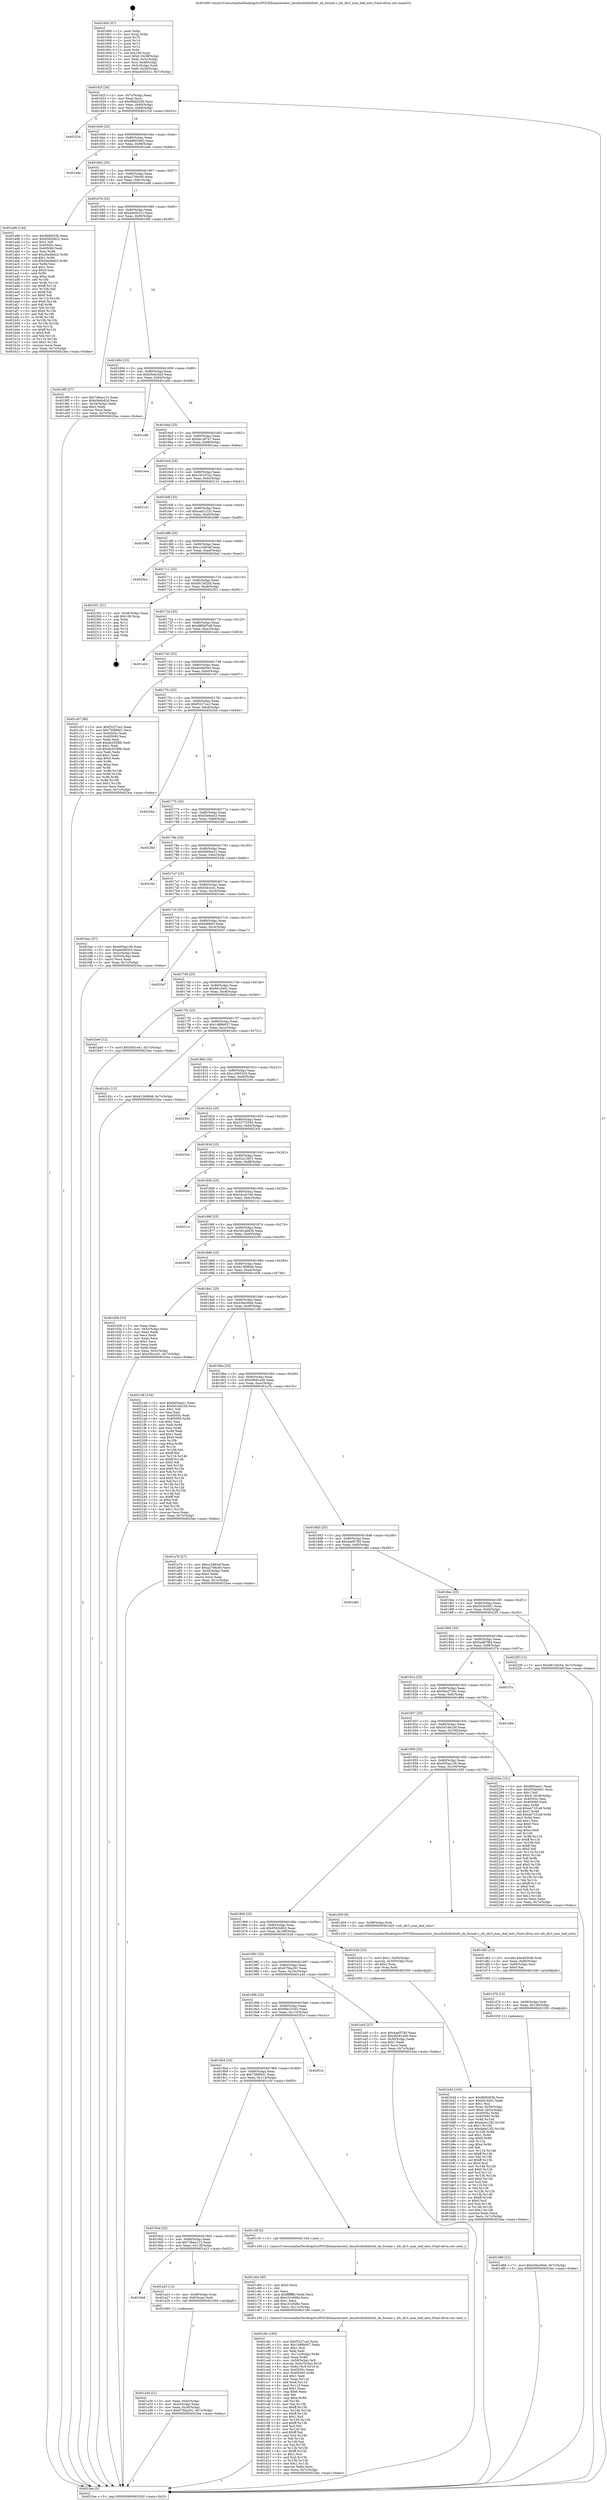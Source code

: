 digraph "0x401600" {
  label = "0x401600 (/mnt/c/Users/mathe/Desktop/tcc/POCII/binaries/extr_linuxfsxfslibxfsxfs_da_format.c_xfs_dir3_max_leaf_ents_Final-ollvm.out::main(0))"
  labelloc = "t"
  node[shape=record]

  Entry [label="",width=0.3,height=0.3,shape=circle,fillcolor=black,style=filled]
  "0x40162f" [label="{
     0x40162f [26]\l
     | [instrs]\l
     &nbsp;&nbsp;0x40162f \<+3\>: mov -0x7c(%rbp),%eax\l
     &nbsp;&nbsp;0x401632 \<+2\>: mov %eax,%ecx\l
     &nbsp;&nbsp;0x401634 \<+6\>: sub $0x9bfd203b,%ecx\l
     &nbsp;&nbsp;0x40163a \<+3\>: mov %eax,-0x80(%rbp)\l
     &nbsp;&nbsp;0x40163d \<+6\>: mov %ecx,-0x84(%rbp)\l
     &nbsp;&nbsp;0x401643 \<+6\>: je 0000000000402316 \<main+0xd16\>\l
  }"]
  "0x402316" [label="{
     0x402316\l
  }", style=dashed]
  "0x401649" [label="{
     0x401649 [25]\l
     | [instrs]\l
     &nbsp;&nbsp;0x401649 \<+5\>: jmp 000000000040164e \<main+0x4e\>\l
     &nbsp;&nbsp;0x40164e \<+3\>: mov -0x80(%rbp),%eax\l
     &nbsp;&nbsp;0x401651 \<+5\>: sub $0x9d902bd3,%eax\l
     &nbsp;&nbsp;0x401656 \<+6\>: mov %eax,-0x88(%rbp)\l
     &nbsp;&nbsp;0x40165c \<+6\>: je 0000000000401ede \<main+0x8de\>\l
  }"]
  Exit [label="",width=0.3,height=0.3,shape=circle,fillcolor=black,style=filled,peripheries=2]
  "0x401ede" [label="{
     0x401ede\l
  }", style=dashed]
  "0x401662" [label="{
     0x401662 [25]\l
     | [instrs]\l
     &nbsp;&nbsp;0x401662 \<+5\>: jmp 0000000000401667 \<main+0x67\>\l
     &nbsp;&nbsp;0x401667 \<+3\>: mov -0x80(%rbp),%eax\l
     &nbsp;&nbsp;0x40166a \<+5\>: sub $0xa2766c60,%eax\l
     &nbsp;&nbsp;0x40166f \<+6\>: mov %eax,-0x8c(%rbp)\l
     &nbsp;&nbsp;0x401675 \<+6\>: je 0000000000401a96 \<main+0x496\>\l
  }"]
  "0x401d88" [label="{
     0x401d88 [12]\l
     | [instrs]\l
     &nbsp;&nbsp;0x401d88 \<+7\>: movl $0x43be36eb,-0x7c(%rbp)\l
     &nbsp;&nbsp;0x401d8f \<+5\>: jmp 00000000004023ea \<main+0xdea\>\l
  }"]
  "0x401a96" [label="{
     0x401a96 [144]\l
     | [instrs]\l
     &nbsp;&nbsp;0x401a96 \<+5\>: mov $0x9bfd203b,%eax\l
     &nbsp;&nbsp;0x401a9b \<+5\>: mov $0x6582b922,%ecx\l
     &nbsp;&nbsp;0x401aa0 \<+2\>: mov $0x1,%dl\l
     &nbsp;&nbsp;0x401aa2 \<+7\>: mov 0x40505c,%esi\l
     &nbsp;&nbsp;0x401aa9 \<+7\>: mov 0x405060,%edi\l
     &nbsp;&nbsp;0x401ab0 \<+3\>: mov %esi,%r8d\l
     &nbsp;&nbsp;0x401ab3 \<+7\>: add $0x26e4bd22,%r8d\l
     &nbsp;&nbsp;0x401aba \<+4\>: sub $0x1,%r8d\l
     &nbsp;&nbsp;0x401abe \<+7\>: sub $0x26e4bd22,%r8d\l
     &nbsp;&nbsp;0x401ac5 \<+4\>: imul %r8d,%esi\l
     &nbsp;&nbsp;0x401ac9 \<+3\>: and $0x1,%esi\l
     &nbsp;&nbsp;0x401acc \<+3\>: cmp $0x0,%esi\l
     &nbsp;&nbsp;0x401acf \<+4\>: sete %r9b\l
     &nbsp;&nbsp;0x401ad3 \<+3\>: cmp $0xa,%edi\l
     &nbsp;&nbsp;0x401ad6 \<+4\>: setl %r10b\l
     &nbsp;&nbsp;0x401ada \<+3\>: mov %r9b,%r11b\l
     &nbsp;&nbsp;0x401add \<+4\>: xor $0xff,%r11b\l
     &nbsp;&nbsp;0x401ae1 \<+3\>: mov %r10b,%bl\l
     &nbsp;&nbsp;0x401ae4 \<+3\>: xor $0xff,%bl\l
     &nbsp;&nbsp;0x401ae7 \<+3\>: xor $0x0,%dl\l
     &nbsp;&nbsp;0x401aea \<+3\>: mov %r11b,%r14b\l
     &nbsp;&nbsp;0x401aed \<+4\>: and $0x0,%r14b\l
     &nbsp;&nbsp;0x401af1 \<+3\>: and %dl,%r9b\l
     &nbsp;&nbsp;0x401af4 \<+3\>: mov %bl,%r15b\l
     &nbsp;&nbsp;0x401af7 \<+4\>: and $0x0,%r15b\l
     &nbsp;&nbsp;0x401afb \<+3\>: and %dl,%r10b\l
     &nbsp;&nbsp;0x401afe \<+3\>: or %r9b,%r14b\l
     &nbsp;&nbsp;0x401b01 \<+3\>: or %r10b,%r15b\l
     &nbsp;&nbsp;0x401b04 \<+3\>: xor %r15b,%r14b\l
     &nbsp;&nbsp;0x401b07 \<+3\>: or %bl,%r11b\l
     &nbsp;&nbsp;0x401b0a \<+4\>: xor $0xff,%r11b\l
     &nbsp;&nbsp;0x401b0e \<+3\>: or $0x0,%dl\l
     &nbsp;&nbsp;0x401b11 \<+3\>: and %dl,%r11b\l
     &nbsp;&nbsp;0x401b14 \<+3\>: or %r11b,%r14b\l
     &nbsp;&nbsp;0x401b17 \<+4\>: test $0x1,%r14b\l
     &nbsp;&nbsp;0x401b1b \<+3\>: cmovne %ecx,%eax\l
     &nbsp;&nbsp;0x401b1e \<+3\>: mov %eax,-0x7c(%rbp)\l
     &nbsp;&nbsp;0x401b21 \<+5\>: jmp 00000000004023ea \<main+0xdea\>\l
  }"]
  "0x40167b" [label="{
     0x40167b [25]\l
     | [instrs]\l
     &nbsp;&nbsp;0x40167b \<+5\>: jmp 0000000000401680 \<main+0x80\>\l
     &nbsp;&nbsp;0x401680 \<+3\>: mov -0x80(%rbp),%eax\l
     &nbsp;&nbsp;0x401683 \<+5\>: sub $0xa4e5b31c,%eax\l
     &nbsp;&nbsp;0x401688 \<+6\>: mov %eax,-0x90(%rbp)\l
     &nbsp;&nbsp;0x40168e \<+6\>: je 00000000004019f0 \<main+0x3f0\>\l
  }"]
  "0x401d79" [label="{
     0x401d79 [15]\l
     | [instrs]\l
     &nbsp;&nbsp;0x401d79 \<+4\>: mov -0x58(%rbp),%rdi\l
     &nbsp;&nbsp;0x401d7d \<+6\>: mov %eax,-0x120(%rbp)\l
     &nbsp;&nbsp;0x401d83 \<+5\>: call 0000000000401030 \<free@plt\>\l
     | [calls]\l
     &nbsp;&nbsp;0x401030 \{1\} (unknown)\l
  }"]
  "0x4019f0" [label="{
     0x4019f0 [27]\l
     | [instrs]\l
     &nbsp;&nbsp;0x4019f0 \<+5\>: mov $0x7dbea112,%eax\l
     &nbsp;&nbsp;0x4019f5 \<+5\>: mov $0xb5e8cd2d,%ecx\l
     &nbsp;&nbsp;0x4019fa \<+3\>: mov -0x34(%rbp),%edx\l
     &nbsp;&nbsp;0x4019fd \<+3\>: cmp $0x2,%edx\l
     &nbsp;&nbsp;0x401a00 \<+3\>: cmovne %ecx,%eax\l
     &nbsp;&nbsp;0x401a03 \<+3\>: mov %eax,-0x7c(%rbp)\l
     &nbsp;&nbsp;0x401a06 \<+5\>: jmp 00000000004023ea \<main+0xdea\>\l
  }"]
  "0x401694" [label="{
     0x401694 [25]\l
     | [instrs]\l
     &nbsp;&nbsp;0x401694 \<+5\>: jmp 0000000000401699 \<main+0x99\>\l
     &nbsp;&nbsp;0x401699 \<+3\>: mov -0x80(%rbp),%eax\l
     &nbsp;&nbsp;0x40169c \<+5\>: sub $0xb5e8cd2d,%eax\l
     &nbsp;&nbsp;0x4016a1 \<+6\>: mov %eax,-0x94(%rbp)\l
     &nbsp;&nbsp;0x4016a7 \<+6\>: je 0000000000401a0b \<main+0x40b\>\l
  }"]
  "0x4023ea" [label="{
     0x4023ea [5]\l
     | [instrs]\l
     &nbsp;&nbsp;0x4023ea \<+5\>: jmp 000000000040162f \<main+0x2f\>\l
  }"]
  "0x401600" [label="{
     0x401600 [47]\l
     | [instrs]\l
     &nbsp;&nbsp;0x401600 \<+1\>: push %rbp\l
     &nbsp;&nbsp;0x401601 \<+3\>: mov %rsp,%rbp\l
     &nbsp;&nbsp;0x401604 \<+2\>: push %r15\l
     &nbsp;&nbsp;0x401606 \<+2\>: push %r14\l
     &nbsp;&nbsp;0x401608 \<+2\>: push %r13\l
     &nbsp;&nbsp;0x40160a \<+2\>: push %r12\l
     &nbsp;&nbsp;0x40160c \<+1\>: push %rbx\l
     &nbsp;&nbsp;0x40160d \<+7\>: sub $0x108,%rsp\l
     &nbsp;&nbsp;0x401614 \<+7\>: movl $0x0,-0x38(%rbp)\l
     &nbsp;&nbsp;0x40161b \<+3\>: mov %edi,-0x3c(%rbp)\l
     &nbsp;&nbsp;0x40161e \<+4\>: mov %rsi,-0x48(%rbp)\l
     &nbsp;&nbsp;0x401622 \<+3\>: mov -0x3c(%rbp),%edi\l
     &nbsp;&nbsp;0x401625 \<+3\>: mov %edi,-0x34(%rbp)\l
     &nbsp;&nbsp;0x401628 \<+7\>: movl $0xa4e5b31c,-0x7c(%rbp)\l
  }"]
  "0x401d62" [label="{
     0x401d62 [23]\l
     | [instrs]\l
     &nbsp;&nbsp;0x401d62 \<+10\>: movabs $0x4030d6,%rdi\l
     &nbsp;&nbsp;0x401d6c \<+3\>: mov %eax,-0x60(%rbp)\l
     &nbsp;&nbsp;0x401d6f \<+3\>: mov -0x60(%rbp),%esi\l
     &nbsp;&nbsp;0x401d72 \<+2\>: mov $0x0,%al\l
     &nbsp;&nbsp;0x401d74 \<+5\>: call 0000000000401040 \<printf@plt\>\l
     | [calls]\l
     &nbsp;&nbsp;0x401040 \{1\} (unknown)\l
  }"]
  "0x401a0b" [label="{
     0x401a0b\l
  }", style=dashed]
  "0x4016ad" [label="{
     0x4016ad [25]\l
     | [instrs]\l
     &nbsp;&nbsp;0x4016ad \<+5\>: jmp 00000000004016b2 \<main+0xb2\>\l
     &nbsp;&nbsp;0x4016b2 \<+3\>: mov -0x80(%rbp),%eax\l
     &nbsp;&nbsp;0x4016b5 \<+5\>: sub $0xbb14f7a7,%eax\l
     &nbsp;&nbsp;0x4016ba \<+6\>: mov %eax,-0x98(%rbp)\l
     &nbsp;&nbsp;0x4016c0 \<+6\>: je 0000000000401eea \<main+0x8ea\>\l
  }"]
  "0x401c8c" [label="{
     0x401c8c [160]\l
     | [instrs]\l
     &nbsp;&nbsp;0x401c8c \<+5\>: mov $0xf3227ca2,%ecx\l
     &nbsp;&nbsp;0x401c91 \<+5\>: mov $0x1489b937,%edx\l
     &nbsp;&nbsp;0x401c96 \<+3\>: mov $0x1,%sil\l
     &nbsp;&nbsp;0x401c99 \<+2\>: xor %edi,%edi\l
     &nbsp;&nbsp;0x401c9b \<+7\>: mov -0x11c(%rbp),%r8d\l
     &nbsp;&nbsp;0x401ca2 \<+4\>: imul %eax,%r8d\l
     &nbsp;&nbsp;0x401ca6 \<+4\>: mov -0x58(%rbp),%r9\l
     &nbsp;&nbsp;0x401caa \<+4\>: movslq -0x5c(%rbp),%r10\l
     &nbsp;&nbsp;0x401cae \<+4\>: mov %r8d,(%r9,%r10,4)\l
     &nbsp;&nbsp;0x401cb2 \<+7\>: mov 0x40505c,%eax\l
     &nbsp;&nbsp;0x401cb9 \<+8\>: mov 0x405060,%r8d\l
     &nbsp;&nbsp;0x401cc1 \<+3\>: sub $0x1,%edi\l
     &nbsp;&nbsp;0x401cc4 \<+3\>: mov %eax,%r11d\l
     &nbsp;&nbsp;0x401cc7 \<+3\>: add %edi,%r11d\l
     &nbsp;&nbsp;0x401cca \<+4\>: imul %r11d,%eax\l
     &nbsp;&nbsp;0x401cce \<+3\>: and $0x1,%eax\l
     &nbsp;&nbsp;0x401cd1 \<+3\>: cmp $0x0,%eax\l
     &nbsp;&nbsp;0x401cd4 \<+3\>: sete %bl\l
     &nbsp;&nbsp;0x401cd7 \<+4\>: cmp $0xa,%r8d\l
     &nbsp;&nbsp;0x401cdb \<+4\>: setl %r14b\l
     &nbsp;&nbsp;0x401cdf \<+3\>: mov %bl,%r15b\l
     &nbsp;&nbsp;0x401ce2 \<+4\>: xor $0xff,%r15b\l
     &nbsp;&nbsp;0x401ce6 \<+3\>: mov %r14b,%r12b\l
     &nbsp;&nbsp;0x401ce9 \<+4\>: xor $0xff,%r12b\l
     &nbsp;&nbsp;0x401ced \<+4\>: xor $0x1,%sil\l
     &nbsp;&nbsp;0x401cf1 \<+3\>: mov %r15b,%r13b\l
     &nbsp;&nbsp;0x401cf4 \<+4\>: and $0xff,%r13b\l
     &nbsp;&nbsp;0x401cf8 \<+3\>: and %sil,%bl\l
     &nbsp;&nbsp;0x401cfb \<+3\>: mov %r12b,%al\l
     &nbsp;&nbsp;0x401cfe \<+2\>: and $0xff,%al\l
     &nbsp;&nbsp;0x401d00 \<+3\>: and %sil,%r14b\l
     &nbsp;&nbsp;0x401d03 \<+3\>: or %bl,%r13b\l
     &nbsp;&nbsp;0x401d06 \<+3\>: or %r14b,%al\l
     &nbsp;&nbsp;0x401d09 \<+3\>: xor %al,%r13b\l
     &nbsp;&nbsp;0x401d0c \<+3\>: or %r12b,%r15b\l
     &nbsp;&nbsp;0x401d0f \<+4\>: xor $0xff,%r15b\l
     &nbsp;&nbsp;0x401d13 \<+4\>: or $0x1,%sil\l
     &nbsp;&nbsp;0x401d17 \<+3\>: and %sil,%r15b\l
     &nbsp;&nbsp;0x401d1a \<+3\>: or %r15b,%r13b\l
     &nbsp;&nbsp;0x401d1d \<+4\>: test $0x1,%r13b\l
     &nbsp;&nbsp;0x401d21 \<+3\>: cmovne %edx,%ecx\l
     &nbsp;&nbsp;0x401d24 \<+3\>: mov %ecx,-0x7c(%rbp)\l
     &nbsp;&nbsp;0x401d27 \<+5\>: jmp 00000000004023ea \<main+0xdea\>\l
  }"]
  "0x401eea" [label="{
     0x401eea\l
  }", style=dashed]
  "0x4016c6" [label="{
     0x4016c6 [25]\l
     | [instrs]\l
     &nbsp;&nbsp;0x4016c6 \<+5\>: jmp 00000000004016cb \<main+0xcb\>\l
     &nbsp;&nbsp;0x4016cb \<+3\>: mov -0x80(%rbp),%eax\l
     &nbsp;&nbsp;0x4016ce \<+5\>: sub $0xc30167e2,%eax\l
     &nbsp;&nbsp;0x4016d3 \<+6\>: mov %eax,-0x9c(%rbp)\l
     &nbsp;&nbsp;0x4016d9 \<+6\>: je 0000000000402141 \<main+0xb41\>\l
  }"]
  "0x401c64" [label="{
     0x401c64 [40]\l
     | [instrs]\l
     &nbsp;&nbsp;0x401c64 \<+5\>: mov $0x2,%ecx\l
     &nbsp;&nbsp;0x401c69 \<+1\>: cltd\l
     &nbsp;&nbsp;0x401c6a \<+2\>: idiv %ecx\l
     &nbsp;&nbsp;0x401c6c \<+6\>: imul $0xfffffffe,%edx,%ecx\l
     &nbsp;&nbsp;0x401c72 \<+6\>: sub $0xc31e5d6e,%ecx\l
     &nbsp;&nbsp;0x401c78 \<+3\>: add $0x1,%ecx\l
     &nbsp;&nbsp;0x401c7b \<+6\>: add $0xc31e5d6e,%ecx\l
     &nbsp;&nbsp;0x401c81 \<+6\>: mov %ecx,-0x11c(%rbp)\l
     &nbsp;&nbsp;0x401c87 \<+5\>: call 0000000000401160 \<next_i\>\l
     | [calls]\l
     &nbsp;&nbsp;0x401160 \{1\} (/mnt/c/Users/mathe/Desktop/tcc/POCII/binaries/extr_linuxfsxfslibxfsxfs_da_format.c_xfs_dir3_max_leaf_ents_Final-ollvm.out::next_i)\l
  }"]
  "0x402141" [label="{
     0x402141\l
  }", style=dashed]
  "0x4016df" [label="{
     0x4016df [25]\l
     | [instrs]\l
     &nbsp;&nbsp;0x4016df \<+5\>: jmp 00000000004016e4 \<main+0xe4\>\l
     &nbsp;&nbsp;0x4016e4 \<+3\>: mov -0x80(%rbp),%eax\l
     &nbsp;&nbsp;0x4016e7 \<+5\>: sub $0xcad1222c,%eax\l
     &nbsp;&nbsp;0x4016ec \<+6\>: mov %eax,-0xa0(%rbp)\l
     &nbsp;&nbsp;0x4016f2 \<+6\>: je 0000000000402086 \<main+0xa86\>\l
  }"]
  "0x401b3d" [label="{
     0x401b3d [163]\l
     | [instrs]\l
     &nbsp;&nbsp;0x401b3d \<+5\>: mov $0x9bfd203b,%ecx\l
     &nbsp;&nbsp;0x401b42 \<+5\>: mov $0x9d1d461,%edx\l
     &nbsp;&nbsp;0x401b47 \<+3\>: mov $0x1,%sil\l
     &nbsp;&nbsp;0x401b4a \<+4\>: mov %rax,-0x58(%rbp)\l
     &nbsp;&nbsp;0x401b4e \<+7\>: movl $0x0,-0x5c(%rbp)\l
     &nbsp;&nbsp;0x401b55 \<+8\>: mov 0x40505c,%r8d\l
     &nbsp;&nbsp;0x401b5d \<+8\>: mov 0x405060,%r9d\l
     &nbsp;&nbsp;0x401b65 \<+3\>: mov %r8d,%r10d\l
     &nbsp;&nbsp;0x401b68 \<+7\>: add $0xdaee12f2,%r10d\l
     &nbsp;&nbsp;0x401b6f \<+4\>: sub $0x1,%r10d\l
     &nbsp;&nbsp;0x401b73 \<+7\>: sub $0xdaee12f2,%r10d\l
     &nbsp;&nbsp;0x401b7a \<+4\>: imul %r10d,%r8d\l
     &nbsp;&nbsp;0x401b7e \<+4\>: and $0x1,%r8d\l
     &nbsp;&nbsp;0x401b82 \<+4\>: cmp $0x0,%r8d\l
     &nbsp;&nbsp;0x401b86 \<+4\>: sete %r11b\l
     &nbsp;&nbsp;0x401b8a \<+4\>: cmp $0xa,%r9d\l
     &nbsp;&nbsp;0x401b8e \<+3\>: setl %bl\l
     &nbsp;&nbsp;0x401b91 \<+3\>: mov %r11b,%r14b\l
     &nbsp;&nbsp;0x401b94 \<+4\>: xor $0xff,%r14b\l
     &nbsp;&nbsp;0x401b98 \<+3\>: mov %bl,%r15b\l
     &nbsp;&nbsp;0x401b9b \<+4\>: xor $0xff,%r15b\l
     &nbsp;&nbsp;0x401b9f \<+4\>: xor $0x0,%sil\l
     &nbsp;&nbsp;0x401ba3 \<+3\>: mov %r14b,%r12b\l
     &nbsp;&nbsp;0x401ba6 \<+4\>: and $0x0,%r12b\l
     &nbsp;&nbsp;0x401baa \<+3\>: and %sil,%r11b\l
     &nbsp;&nbsp;0x401bad \<+3\>: mov %r15b,%r13b\l
     &nbsp;&nbsp;0x401bb0 \<+4\>: and $0x0,%r13b\l
     &nbsp;&nbsp;0x401bb4 \<+3\>: and %sil,%bl\l
     &nbsp;&nbsp;0x401bb7 \<+3\>: or %r11b,%r12b\l
     &nbsp;&nbsp;0x401bba \<+3\>: or %bl,%r13b\l
     &nbsp;&nbsp;0x401bbd \<+3\>: xor %r13b,%r12b\l
     &nbsp;&nbsp;0x401bc0 \<+3\>: or %r15b,%r14b\l
     &nbsp;&nbsp;0x401bc3 \<+4\>: xor $0xff,%r14b\l
     &nbsp;&nbsp;0x401bc7 \<+4\>: or $0x0,%sil\l
     &nbsp;&nbsp;0x401bcb \<+3\>: and %sil,%r14b\l
     &nbsp;&nbsp;0x401bce \<+3\>: or %r14b,%r12b\l
     &nbsp;&nbsp;0x401bd1 \<+4\>: test $0x1,%r12b\l
     &nbsp;&nbsp;0x401bd5 \<+3\>: cmovne %edx,%ecx\l
     &nbsp;&nbsp;0x401bd8 \<+3\>: mov %ecx,-0x7c(%rbp)\l
     &nbsp;&nbsp;0x401bdb \<+5\>: jmp 00000000004023ea \<main+0xdea\>\l
  }"]
  "0x402086" [label="{
     0x402086\l
  }", style=dashed]
  "0x4016f8" [label="{
     0x4016f8 [25]\l
     | [instrs]\l
     &nbsp;&nbsp;0x4016f8 \<+5\>: jmp 00000000004016fd \<main+0xfd\>\l
     &nbsp;&nbsp;0x4016fd \<+3\>: mov -0x80(%rbp),%eax\l
     &nbsp;&nbsp;0x401700 \<+5\>: sub $0xcc3483af,%eax\l
     &nbsp;&nbsp;0x401705 \<+6\>: mov %eax,-0xa4(%rbp)\l
     &nbsp;&nbsp;0x40170b \<+6\>: je 00000000004020e2 \<main+0xae2\>\l
  }"]
  "0x401a30" [label="{
     0x401a30 [21]\l
     | [instrs]\l
     &nbsp;&nbsp;0x401a30 \<+3\>: mov %eax,-0x4c(%rbp)\l
     &nbsp;&nbsp;0x401a33 \<+3\>: mov -0x4c(%rbp),%eax\l
     &nbsp;&nbsp;0x401a36 \<+3\>: mov %eax,-0x30(%rbp)\l
     &nbsp;&nbsp;0x401a39 \<+7\>: movl $0x675ba291,-0x7c(%rbp)\l
     &nbsp;&nbsp;0x401a40 \<+5\>: jmp 00000000004023ea \<main+0xdea\>\l
  }"]
  "0x4020e2" [label="{
     0x4020e2\l
  }", style=dashed]
  "0x401711" [label="{
     0x401711 [25]\l
     | [instrs]\l
     &nbsp;&nbsp;0x401711 \<+5\>: jmp 0000000000401716 \<main+0x116\>\l
     &nbsp;&nbsp;0x401716 \<+3\>: mov -0x80(%rbp),%eax\l
     &nbsp;&nbsp;0x401719 \<+5\>: sub $0xd913d25d,%eax\l
     &nbsp;&nbsp;0x40171e \<+6\>: mov %eax,-0xa8(%rbp)\l
     &nbsp;&nbsp;0x401724 \<+6\>: je 0000000000402301 \<main+0xd01\>\l
  }"]
  "0x4019e6" [label="{
     0x4019e6\l
  }", style=dashed]
  "0x402301" [label="{
     0x402301 [21]\l
     | [instrs]\l
     &nbsp;&nbsp;0x402301 \<+3\>: mov -0x38(%rbp),%eax\l
     &nbsp;&nbsp;0x402304 \<+7\>: add $0x108,%rsp\l
     &nbsp;&nbsp;0x40230b \<+1\>: pop %rbx\l
     &nbsp;&nbsp;0x40230c \<+2\>: pop %r12\l
     &nbsp;&nbsp;0x40230e \<+2\>: pop %r13\l
     &nbsp;&nbsp;0x402310 \<+2\>: pop %r14\l
     &nbsp;&nbsp;0x402312 \<+2\>: pop %r15\l
     &nbsp;&nbsp;0x402314 \<+1\>: pop %rbp\l
     &nbsp;&nbsp;0x402315 \<+1\>: ret\l
  }"]
  "0x40172a" [label="{
     0x40172a [25]\l
     | [instrs]\l
     &nbsp;&nbsp;0x40172a \<+5\>: jmp 000000000040172f \<main+0x12f\>\l
     &nbsp;&nbsp;0x40172f \<+3\>: mov -0x80(%rbp),%eax\l
     &nbsp;&nbsp;0x401732 \<+5\>: sub $0xd96b97a8,%eax\l
     &nbsp;&nbsp;0x401737 \<+6\>: mov %eax,-0xac(%rbp)\l
     &nbsp;&nbsp;0x40173d \<+6\>: je 0000000000401e24 \<main+0x824\>\l
  }"]
  "0x401a23" [label="{
     0x401a23 [13]\l
     | [instrs]\l
     &nbsp;&nbsp;0x401a23 \<+4\>: mov -0x48(%rbp),%rax\l
     &nbsp;&nbsp;0x401a27 \<+4\>: mov 0x8(%rax),%rdi\l
     &nbsp;&nbsp;0x401a2b \<+5\>: call 0000000000401060 \<atoi@plt\>\l
     | [calls]\l
     &nbsp;&nbsp;0x401060 \{1\} (unknown)\l
  }"]
  "0x401e24" [label="{
     0x401e24\l
  }", style=dashed]
  "0x401743" [label="{
     0x401743 [25]\l
     | [instrs]\l
     &nbsp;&nbsp;0x401743 \<+5\>: jmp 0000000000401748 \<main+0x148\>\l
     &nbsp;&nbsp;0x401748 \<+3\>: mov -0x80(%rbp),%eax\l
     &nbsp;&nbsp;0x40174b \<+5\>: sub $0xeb46b5e3,%eax\l
     &nbsp;&nbsp;0x401750 \<+6\>: mov %eax,-0xb0(%rbp)\l
     &nbsp;&nbsp;0x401756 \<+6\>: je 0000000000401c07 \<main+0x607\>\l
  }"]
  "0x4019cd" [label="{
     0x4019cd [25]\l
     | [instrs]\l
     &nbsp;&nbsp;0x4019cd \<+5\>: jmp 00000000004019d2 \<main+0x3d2\>\l
     &nbsp;&nbsp;0x4019d2 \<+3\>: mov -0x80(%rbp),%eax\l
     &nbsp;&nbsp;0x4019d5 \<+5\>: sub $0x7dbea112,%eax\l
     &nbsp;&nbsp;0x4019da \<+6\>: mov %eax,-0x118(%rbp)\l
     &nbsp;&nbsp;0x4019e0 \<+6\>: je 0000000000401a23 \<main+0x423\>\l
  }"]
  "0x401c07" [label="{
     0x401c07 [88]\l
     | [instrs]\l
     &nbsp;&nbsp;0x401c07 \<+5\>: mov $0xf3227ca2,%eax\l
     &nbsp;&nbsp;0x401c0c \<+5\>: mov $0x7509f401,%ecx\l
     &nbsp;&nbsp;0x401c11 \<+7\>: mov 0x40505c,%edx\l
     &nbsp;&nbsp;0x401c18 \<+7\>: mov 0x405060,%esi\l
     &nbsp;&nbsp;0x401c1f \<+2\>: mov %edx,%edi\l
     &nbsp;&nbsp;0x401c21 \<+6\>: add $0xab2028fb,%edi\l
     &nbsp;&nbsp;0x401c27 \<+3\>: sub $0x1,%edi\l
     &nbsp;&nbsp;0x401c2a \<+6\>: sub $0xab2028fb,%edi\l
     &nbsp;&nbsp;0x401c30 \<+3\>: imul %edi,%edx\l
     &nbsp;&nbsp;0x401c33 \<+3\>: and $0x1,%edx\l
     &nbsp;&nbsp;0x401c36 \<+3\>: cmp $0x0,%edx\l
     &nbsp;&nbsp;0x401c39 \<+4\>: sete %r8b\l
     &nbsp;&nbsp;0x401c3d \<+3\>: cmp $0xa,%esi\l
     &nbsp;&nbsp;0x401c40 \<+4\>: setl %r9b\l
     &nbsp;&nbsp;0x401c44 \<+3\>: mov %r8b,%r10b\l
     &nbsp;&nbsp;0x401c47 \<+3\>: and %r9b,%r10b\l
     &nbsp;&nbsp;0x401c4a \<+3\>: xor %r9b,%r8b\l
     &nbsp;&nbsp;0x401c4d \<+3\>: or %r8b,%r10b\l
     &nbsp;&nbsp;0x401c50 \<+4\>: test $0x1,%r10b\l
     &nbsp;&nbsp;0x401c54 \<+3\>: cmovne %ecx,%eax\l
     &nbsp;&nbsp;0x401c57 \<+3\>: mov %eax,-0x7c(%rbp)\l
     &nbsp;&nbsp;0x401c5a \<+5\>: jmp 00000000004023ea \<main+0xdea\>\l
  }"]
  "0x40175c" [label="{
     0x40175c [25]\l
     | [instrs]\l
     &nbsp;&nbsp;0x40175c \<+5\>: jmp 0000000000401761 \<main+0x161\>\l
     &nbsp;&nbsp;0x401761 \<+3\>: mov -0x80(%rbp),%eax\l
     &nbsp;&nbsp;0x401764 \<+5\>: sub $0xf3227ca2,%eax\l
     &nbsp;&nbsp;0x401769 \<+6\>: mov %eax,-0xb4(%rbp)\l
     &nbsp;&nbsp;0x40176f \<+6\>: je 0000000000402344 \<main+0xd44\>\l
  }"]
  "0x401c5f" [label="{
     0x401c5f [5]\l
     | [instrs]\l
     &nbsp;&nbsp;0x401c5f \<+5\>: call 0000000000401160 \<next_i\>\l
     | [calls]\l
     &nbsp;&nbsp;0x401160 \{1\} (/mnt/c/Users/mathe/Desktop/tcc/POCII/binaries/extr_linuxfsxfslibxfsxfs_da_format.c_xfs_dir3_max_leaf_ents_Final-ollvm.out::next_i)\l
  }"]
  "0x402344" [label="{
     0x402344\l
  }", style=dashed]
  "0x401775" [label="{
     0x401775 [25]\l
     | [instrs]\l
     &nbsp;&nbsp;0x401775 \<+5\>: jmp 000000000040177a \<main+0x17a\>\l
     &nbsp;&nbsp;0x40177a \<+3\>: mov -0x80(%rbp),%eax\l
     &nbsp;&nbsp;0x40177d \<+5\>: sub $0xf3e0ea43,%eax\l
     &nbsp;&nbsp;0x401782 \<+6\>: mov %eax,-0xb8(%rbp)\l
     &nbsp;&nbsp;0x401788 \<+6\>: je 00000000004023bf \<main+0xdbf\>\l
  }"]
  "0x4019b4" [label="{
     0x4019b4 [25]\l
     | [instrs]\l
     &nbsp;&nbsp;0x4019b4 \<+5\>: jmp 00000000004019b9 \<main+0x3b9\>\l
     &nbsp;&nbsp;0x4019b9 \<+3\>: mov -0x80(%rbp),%eax\l
     &nbsp;&nbsp;0x4019bc \<+5\>: sub $0x7509f401,%eax\l
     &nbsp;&nbsp;0x4019c1 \<+6\>: mov %eax,-0x114(%rbp)\l
     &nbsp;&nbsp;0x4019c7 \<+6\>: je 0000000000401c5f \<main+0x65f\>\l
  }"]
  "0x4023bf" [label="{
     0x4023bf\l
  }", style=dashed]
  "0x40178e" [label="{
     0x40178e [25]\l
     | [instrs]\l
     &nbsp;&nbsp;0x40178e \<+5\>: jmp 0000000000401793 \<main+0x193\>\l
     &nbsp;&nbsp;0x401793 \<+3\>: mov -0x80(%rbp),%eax\l
     &nbsp;&nbsp;0x401796 \<+5\>: sub $0xfd05ae21,%eax\l
     &nbsp;&nbsp;0x40179b \<+6\>: mov %eax,-0xbc(%rbp)\l
     &nbsp;&nbsp;0x4017a1 \<+6\>: je 00000000004023dc \<main+0xddc\>\l
  }"]
  "0x40201e" [label="{
     0x40201e\l
  }", style=dashed]
  "0x4023dc" [label="{
     0x4023dc\l
  }", style=dashed]
  "0x4017a7" [label="{
     0x4017a7 [25]\l
     | [instrs]\l
     &nbsp;&nbsp;0x4017a7 \<+5\>: jmp 00000000004017ac \<main+0x1ac\>\l
     &nbsp;&nbsp;0x4017ac \<+3\>: mov -0x80(%rbp),%eax\l
     &nbsp;&nbsp;0x4017af \<+5\>: sub $0x45b1e41,%eax\l
     &nbsp;&nbsp;0x4017b4 \<+6\>: mov %eax,-0xc0(%rbp)\l
     &nbsp;&nbsp;0x4017ba \<+6\>: je 0000000000401bec \<main+0x5ec\>\l
  }"]
  "0x40199b" [label="{
     0x40199b [25]\l
     | [instrs]\l
     &nbsp;&nbsp;0x40199b \<+5\>: jmp 00000000004019a0 \<main+0x3a0\>\l
     &nbsp;&nbsp;0x4019a0 \<+3\>: mov -0x80(%rbp),%eax\l
     &nbsp;&nbsp;0x4019a3 \<+5\>: sub $0x6bb15343,%eax\l
     &nbsp;&nbsp;0x4019a8 \<+6\>: mov %eax,-0x110(%rbp)\l
     &nbsp;&nbsp;0x4019ae \<+6\>: je 000000000040201e \<main+0xa1e\>\l
  }"]
  "0x401bec" [label="{
     0x401bec [27]\l
     | [instrs]\l
     &nbsp;&nbsp;0x401bec \<+5\>: mov $0x605aa13b,%eax\l
     &nbsp;&nbsp;0x401bf1 \<+5\>: mov $0xeb46b5e3,%ecx\l
     &nbsp;&nbsp;0x401bf6 \<+3\>: mov -0x5c(%rbp),%edx\l
     &nbsp;&nbsp;0x401bf9 \<+3\>: cmp -0x50(%rbp),%edx\l
     &nbsp;&nbsp;0x401bfc \<+3\>: cmovl %ecx,%eax\l
     &nbsp;&nbsp;0x401bff \<+3\>: mov %eax,-0x7c(%rbp)\l
     &nbsp;&nbsp;0x401c02 \<+5\>: jmp 00000000004023ea \<main+0xdea\>\l
  }"]
  "0x4017c0" [label="{
     0x4017c0 [25]\l
     | [instrs]\l
     &nbsp;&nbsp;0x4017c0 \<+5\>: jmp 00000000004017c5 \<main+0x1c5\>\l
     &nbsp;&nbsp;0x4017c5 \<+3\>: mov -0x80(%rbp),%eax\l
     &nbsp;&nbsp;0x4017c8 \<+5\>: sub $0x6e8fef3,%eax\l
     &nbsp;&nbsp;0x4017cd \<+6\>: mov %eax,-0xc4(%rbp)\l
     &nbsp;&nbsp;0x4017d3 \<+6\>: je 00000000004020a7 \<main+0xaa7\>\l
  }"]
  "0x401a45" [label="{
     0x401a45 [27]\l
     | [instrs]\l
     &nbsp;&nbsp;0x401a45 \<+5\>: mov $0x4aef5785,%eax\l
     &nbsp;&nbsp;0x401a4a \<+5\>: mov $0x49581a56,%ecx\l
     &nbsp;&nbsp;0x401a4f \<+3\>: mov -0x30(%rbp),%edx\l
     &nbsp;&nbsp;0x401a52 \<+3\>: cmp $0x1,%edx\l
     &nbsp;&nbsp;0x401a55 \<+3\>: cmovl %ecx,%eax\l
     &nbsp;&nbsp;0x401a58 \<+3\>: mov %eax,-0x7c(%rbp)\l
     &nbsp;&nbsp;0x401a5b \<+5\>: jmp 00000000004023ea \<main+0xdea\>\l
  }"]
  "0x4020a7" [label="{
     0x4020a7\l
  }", style=dashed]
  "0x4017d9" [label="{
     0x4017d9 [25]\l
     | [instrs]\l
     &nbsp;&nbsp;0x4017d9 \<+5\>: jmp 00000000004017de \<main+0x1de\>\l
     &nbsp;&nbsp;0x4017de \<+3\>: mov -0x80(%rbp),%eax\l
     &nbsp;&nbsp;0x4017e1 \<+5\>: sub $0x9d1d461,%eax\l
     &nbsp;&nbsp;0x4017e6 \<+6\>: mov %eax,-0xc8(%rbp)\l
     &nbsp;&nbsp;0x4017ec \<+6\>: je 0000000000401be0 \<main+0x5e0\>\l
  }"]
  "0x401982" [label="{
     0x401982 [25]\l
     | [instrs]\l
     &nbsp;&nbsp;0x401982 \<+5\>: jmp 0000000000401987 \<main+0x387\>\l
     &nbsp;&nbsp;0x401987 \<+3\>: mov -0x80(%rbp),%eax\l
     &nbsp;&nbsp;0x40198a \<+5\>: sub $0x675ba291,%eax\l
     &nbsp;&nbsp;0x40198f \<+6\>: mov %eax,-0x10c(%rbp)\l
     &nbsp;&nbsp;0x401995 \<+6\>: je 0000000000401a45 \<main+0x445\>\l
  }"]
  "0x401be0" [label="{
     0x401be0 [12]\l
     | [instrs]\l
     &nbsp;&nbsp;0x401be0 \<+7\>: movl $0x45b1e41,-0x7c(%rbp)\l
     &nbsp;&nbsp;0x401be7 \<+5\>: jmp 00000000004023ea \<main+0xdea\>\l
  }"]
  "0x4017f2" [label="{
     0x4017f2 [25]\l
     | [instrs]\l
     &nbsp;&nbsp;0x4017f2 \<+5\>: jmp 00000000004017f7 \<main+0x1f7\>\l
     &nbsp;&nbsp;0x4017f7 \<+3\>: mov -0x80(%rbp),%eax\l
     &nbsp;&nbsp;0x4017fa \<+5\>: sub $0x1489b937,%eax\l
     &nbsp;&nbsp;0x4017ff \<+6\>: mov %eax,-0xcc(%rbp)\l
     &nbsp;&nbsp;0x401805 \<+6\>: je 0000000000401d2c \<main+0x72c\>\l
  }"]
  "0x401b26" [label="{
     0x401b26 [23]\l
     | [instrs]\l
     &nbsp;&nbsp;0x401b26 \<+7\>: movl $0x1,-0x50(%rbp)\l
     &nbsp;&nbsp;0x401b2d \<+4\>: movslq -0x50(%rbp),%rax\l
     &nbsp;&nbsp;0x401b31 \<+4\>: shl $0x2,%rax\l
     &nbsp;&nbsp;0x401b35 \<+3\>: mov %rax,%rdi\l
     &nbsp;&nbsp;0x401b38 \<+5\>: call 0000000000401050 \<malloc@plt\>\l
     | [calls]\l
     &nbsp;&nbsp;0x401050 \{1\} (unknown)\l
  }"]
  "0x401d2c" [label="{
     0x401d2c [12]\l
     | [instrs]\l
     &nbsp;&nbsp;0x401d2c \<+7\>: movl $0x41369846,-0x7c(%rbp)\l
     &nbsp;&nbsp;0x401d33 \<+5\>: jmp 00000000004023ea \<main+0xdea\>\l
  }"]
  "0x40180b" [label="{
     0x40180b [25]\l
     | [instrs]\l
     &nbsp;&nbsp;0x40180b \<+5\>: jmp 0000000000401810 \<main+0x210\>\l
     &nbsp;&nbsp;0x401810 \<+3\>: mov -0x80(%rbp),%eax\l
     &nbsp;&nbsp;0x401813 \<+5\>: sub $0x1d395334,%eax\l
     &nbsp;&nbsp;0x401818 \<+6\>: mov %eax,-0xd0(%rbp)\l
     &nbsp;&nbsp;0x40181e \<+6\>: je 0000000000402391 \<main+0xd91\>\l
  }"]
  "0x401969" [label="{
     0x401969 [25]\l
     | [instrs]\l
     &nbsp;&nbsp;0x401969 \<+5\>: jmp 000000000040196e \<main+0x36e\>\l
     &nbsp;&nbsp;0x40196e \<+3\>: mov -0x80(%rbp),%eax\l
     &nbsp;&nbsp;0x401971 \<+5\>: sub $0x6582b922,%eax\l
     &nbsp;&nbsp;0x401976 \<+6\>: mov %eax,-0x108(%rbp)\l
     &nbsp;&nbsp;0x40197c \<+6\>: je 0000000000401b26 \<main+0x526\>\l
  }"]
  "0x402391" [label="{
     0x402391\l
  }", style=dashed]
  "0x401824" [label="{
     0x401824 [25]\l
     | [instrs]\l
     &nbsp;&nbsp;0x401824 \<+5\>: jmp 0000000000401829 \<main+0x229\>\l
     &nbsp;&nbsp;0x401829 \<+3\>: mov -0x80(%rbp),%eax\l
     &nbsp;&nbsp;0x40182c \<+5\>: sub $0x32775593,%eax\l
     &nbsp;&nbsp;0x401831 \<+6\>: mov %eax,-0xd4(%rbp)\l
     &nbsp;&nbsp;0x401837 \<+6\>: je 00000000004023cb \<main+0xdcb\>\l
  }"]
  "0x401d59" [label="{
     0x401d59 [9]\l
     | [instrs]\l
     &nbsp;&nbsp;0x401d59 \<+4\>: mov -0x58(%rbp),%rdi\l
     &nbsp;&nbsp;0x401d5d \<+5\>: call 0000000000401420 \<xfs_dir3_max_leaf_ents\>\l
     | [calls]\l
     &nbsp;&nbsp;0x401420 \{1\} (/mnt/c/Users/mathe/Desktop/tcc/POCII/binaries/extr_linuxfsxfslibxfsxfs_da_format.c_xfs_dir3_max_leaf_ents_Final-ollvm.out::xfs_dir3_max_leaf_ents)\l
  }"]
  "0x4023cb" [label="{
     0x4023cb\l
  }", style=dashed]
  "0x40183d" [label="{
     0x40183d [25]\l
     | [instrs]\l
     &nbsp;&nbsp;0x40183d \<+5\>: jmp 0000000000401842 \<main+0x242\>\l
     &nbsp;&nbsp;0x401842 \<+3\>: mov -0x80(%rbp),%eax\l
     &nbsp;&nbsp;0x401845 \<+5\>: sub $0x32a13831,%eax\l
     &nbsp;&nbsp;0x40184a \<+6\>: mov %eax,-0xd8(%rbp)\l
     &nbsp;&nbsp;0x401850 \<+6\>: je 00000000004020ee \<main+0xaee\>\l
  }"]
  "0x401950" [label="{
     0x401950 [25]\l
     | [instrs]\l
     &nbsp;&nbsp;0x401950 \<+5\>: jmp 0000000000401955 \<main+0x355\>\l
     &nbsp;&nbsp;0x401955 \<+3\>: mov -0x80(%rbp),%eax\l
     &nbsp;&nbsp;0x401958 \<+5\>: sub $0x605aa13b,%eax\l
     &nbsp;&nbsp;0x40195d \<+6\>: mov %eax,-0x104(%rbp)\l
     &nbsp;&nbsp;0x401963 \<+6\>: je 0000000000401d59 \<main+0x759\>\l
  }"]
  "0x4020ee" [label="{
     0x4020ee\l
  }", style=dashed]
  "0x401856" [label="{
     0x401856 [25]\l
     | [instrs]\l
     &nbsp;&nbsp;0x401856 \<+5\>: jmp 000000000040185b \<main+0x25b\>\l
     &nbsp;&nbsp;0x40185b \<+3\>: mov -0x80(%rbp),%eax\l
     &nbsp;&nbsp;0x40185e \<+5\>: sub $0x34ccb7e8,%eax\l
     &nbsp;&nbsp;0x401863 \<+6\>: mov %eax,-0xdc(%rbp)\l
     &nbsp;&nbsp;0x401869 \<+6\>: je 00000000004021cc \<main+0xbcc\>\l
  }"]
  "0x40225e" [label="{
     0x40225e [151]\l
     | [instrs]\l
     &nbsp;&nbsp;0x40225e \<+5\>: mov $0xfd05ae21,%eax\l
     &nbsp;&nbsp;0x402263 \<+5\>: mov $0x503e4561,%ecx\l
     &nbsp;&nbsp;0x402268 \<+2\>: mov $0x1,%dl\l
     &nbsp;&nbsp;0x40226a \<+7\>: movl $0x0,-0x38(%rbp)\l
     &nbsp;&nbsp;0x402271 \<+7\>: mov 0x40505c,%esi\l
     &nbsp;&nbsp;0x402278 \<+7\>: mov 0x405060,%edi\l
     &nbsp;&nbsp;0x40227f \<+3\>: mov %esi,%r8d\l
     &nbsp;&nbsp;0x402282 \<+7\>: sub $0xab71f1e8,%r8d\l
     &nbsp;&nbsp;0x402289 \<+4\>: sub $0x1,%r8d\l
     &nbsp;&nbsp;0x40228d \<+7\>: add $0xab71f1e8,%r8d\l
     &nbsp;&nbsp;0x402294 \<+4\>: imul %r8d,%esi\l
     &nbsp;&nbsp;0x402298 \<+3\>: and $0x1,%esi\l
     &nbsp;&nbsp;0x40229b \<+3\>: cmp $0x0,%esi\l
     &nbsp;&nbsp;0x40229e \<+4\>: sete %r9b\l
     &nbsp;&nbsp;0x4022a2 \<+3\>: cmp $0xa,%edi\l
     &nbsp;&nbsp;0x4022a5 \<+4\>: setl %r10b\l
     &nbsp;&nbsp;0x4022a9 \<+3\>: mov %r9b,%r11b\l
     &nbsp;&nbsp;0x4022ac \<+4\>: xor $0xff,%r11b\l
     &nbsp;&nbsp;0x4022b0 \<+3\>: mov %r10b,%bl\l
     &nbsp;&nbsp;0x4022b3 \<+3\>: xor $0xff,%bl\l
     &nbsp;&nbsp;0x4022b6 \<+3\>: xor $0x0,%dl\l
     &nbsp;&nbsp;0x4022b9 \<+3\>: mov %r11b,%r14b\l
     &nbsp;&nbsp;0x4022bc \<+4\>: and $0x0,%r14b\l
     &nbsp;&nbsp;0x4022c0 \<+3\>: and %dl,%r9b\l
     &nbsp;&nbsp;0x4022c3 \<+3\>: mov %bl,%r15b\l
     &nbsp;&nbsp;0x4022c6 \<+4\>: and $0x0,%r15b\l
     &nbsp;&nbsp;0x4022ca \<+3\>: and %dl,%r10b\l
     &nbsp;&nbsp;0x4022cd \<+3\>: or %r9b,%r14b\l
     &nbsp;&nbsp;0x4022d0 \<+3\>: or %r10b,%r15b\l
     &nbsp;&nbsp;0x4022d3 \<+3\>: xor %r15b,%r14b\l
     &nbsp;&nbsp;0x4022d6 \<+3\>: or %bl,%r11b\l
     &nbsp;&nbsp;0x4022d9 \<+4\>: xor $0xff,%r11b\l
     &nbsp;&nbsp;0x4022dd \<+3\>: or $0x0,%dl\l
     &nbsp;&nbsp;0x4022e0 \<+3\>: and %dl,%r11b\l
     &nbsp;&nbsp;0x4022e3 \<+3\>: or %r11b,%r14b\l
     &nbsp;&nbsp;0x4022e6 \<+4\>: test $0x1,%r14b\l
     &nbsp;&nbsp;0x4022ea \<+3\>: cmovne %ecx,%eax\l
     &nbsp;&nbsp;0x4022ed \<+3\>: mov %eax,-0x7c(%rbp)\l
     &nbsp;&nbsp;0x4022f0 \<+5\>: jmp 00000000004023ea \<main+0xdea\>\l
  }"]
  "0x4021cc" [label="{
     0x4021cc\l
  }", style=dashed]
  "0x40186f" [label="{
     0x40186f [25]\l
     | [instrs]\l
     &nbsp;&nbsp;0x40186f \<+5\>: jmp 0000000000401874 \<main+0x274\>\l
     &nbsp;&nbsp;0x401874 \<+3\>: mov -0x80(%rbp),%eax\l
     &nbsp;&nbsp;0x401877 \<+5\>: sub $0x3d1ad836,%eax\l
     &nbsp;&nbsp;0x40187c \<+6\>: mov %eax,-0xe0(%rbp)\l
     &nbsp;&nbsp;0x401882 \<+6\>: je 0000000000402039 \<main+0xa39\>\l
  }"]
  "0x401937" [label="{
     0x401937 [25]\l
     | [instrs]\l
     &nbsp;&nbsp;0x401937 \<+5\>: jmp 000000000040193c \<main+0x33c\>\l
     &nbsp;&nbsp;0x40193c \<+3\>: mov -0x80(%rbp),%eax\l
     &nbsp;&nbsp;0x40193f \<+5\>: sub $0x5d1d423d,%eax\l
     &nbsp;&nbsp;0x401944 \<+6\>: mov %eax,-0x100(%rbp)\l
     &nbsp;&nbsp;0x40194a \<+6\>: je 000000000040225e \<main+0xc5e\>\l
  }"]
  "0x402039" [label="{
     0x402039\l
  }", style=dashed]
  "0x401888" [label="{
     0x401888 [25]\l
     | [instrs]\l
     &nbsp;&nbsp;0x401888 \<+5\>: jmp 000000000040188d \<main+0x28d\>\l
     &nbsp;&nbsp;0x40188d \<+3\>: mov -0x80(%rbp),%eax\l
     &nbsp;&nbsp;0x401890 \<+5\>: sub $0x41369846,%eax\l
     &nbsp;&nbsp;0x401895 \<+6\>: mov %eax,-0xe4(%rbp)\l
     &nbsp;&nbsp;0x40189b \<+6\>: je 0000000000401d38 \<main+0x738\>\l
  }"]
  "0x401d94" [label="{
     0x401d94\l
  }", style=dashed]
  "0x401d38" [label="{
     0x401d38 [33]\l
     | [instrs]\l
     &nbsp;&nbsp;0x401d38 \<+2\>: xor %eax,%eax\l
     &nbsp;&nbsp;0x401d3a \<+3\>: mov -0x5c(%rbp),%ecx\l
     &nbsp;&nbsp;0x401d3d \<+2\>: mov %eax,%edx\l
     &nbsp;&nbsp;0x401d3f \<+2\>: sub %ecx,%edx\l
     &nbsp;&nbsp;0x401d41 \<+2\>: mov %eax,%ecx\l
     &nbsp;&nbsp;0x401d43 \<+3\>: sub $0x1,%ecx\l
     &nbsp;&nbsp;0x401d46 \<+2\>: add %ecx,%edx\l
     &nbsp;&nbsp;0x401d48 \<+2\>: sub %edx,%eax\l
     &nbsp;&nbsp;0x401d4a \<+3\>: mov %eax,-0x5c(%rbp)\l
     &nbsp;&nbsp;0x401d4d \<+7\>: movl $0x45b1e41,-0x7c(%rbp)\l
     &nbsp;&nbsp;0x401d54 \<+5\>: jmp 00000000004023ea \<main+0xdea\>\l
  }"]
  "0x4018a1" [label="{
     0x4018a1 [25]\l
     | [instrs]\l
     &nbsp;&nbsp;0x4018a1 \<+5\>: jmp 00000000004018a6 \<main+0x2a6\>\l
     &nbsp;&nbsp;0x4018a6 \<+3\>: mov -0x80(%rbp),%eax\l
     &nbsp;&nbsp;0x4018a9 \<+5\>: sub $0x43be36eb,%eax\l
     &nbsp;&nbsp;0x4018ae \<+6\>: mov %eax,-0xe8(%rbp)\l
     &nbsp;&nbsp;0x4018b4 \<+6\>: je 00000000004021d8 \<main+0xbd8\>\l
  }"]
  "0x40191e" [label="{
     0x40191e [25]\l
     | [instrs]\l
     &nbsp;&nbsp;0x40191e \<+5\>: jmp 0000000000401923 \<main+0x323\>\l
     &nbsp;&nbsp;0x401923 \<+3\>: mov -0x80(%rbp),%eax\l
     &nbsp;&nbsp;0x401926 \<+5\>: sub $0x5be2750c,%eax\l
     &nbsp;&nbsp;0x40192b \<+6\>: mov %eax,-0xfc(%rbp)\l
     &nbsp;&nbsp;0x401931 \<+6\>: je 0000000000401d94 \<main+0x794\>\l
  }"]
  "0x4021d8" [label="{
     0x4021d8 [134]\l
     | [instrs]\l
     &nbsp;&nbsp;0x4021d8 \<+5\>: mov $0xfd05ae21,%eax\l
     &nbsp;&nbsp;0x4021dd \<+5\>: mov $0x5d1d423d,%ecx\l
     &nbsp;&nbsp;0x4021e2 \<+2\>: mov $0x1,%dl\l
     &nbsp;&nbsp;0x4021e4 \<+2\>: xor %esi,%esi\l
     &nbsp;&nbsp;0x4021e6 \<+7\>: mov 0x40505c,%edi\l
     &nbsp;&nbsp;0x4021ed \<+8\>: mov 0x405060,%r8d\l
     &nbsp;&nbsp;0x4021f5 \<+3\>: sub $0x1,%esi\l
     &nbsp;&nbsp;0x4021f8 \<+3\>: mov %edi,%r9d\l
     &nbsp;&nbsp;0x4021fb \<+3\>: add %esi,%r9d\l
     &nbsp;&nbsp;0x4021fe \<+4\>: imul %r9d,%edi\l
     &nbsp;&nbsp;0x402202 \<+3\>: and $0x1,%edi\l
     &nbsp;&nbsp;0x402205 \<+3\>: cmp $0x0,%edi\l
     &nbsp;&nbsp;0x402208 \<+4\>: sete %r10b\l
     &nbsp;&nbsp;0x40220c \<+4\>: cmp $0xa,%r8d\l
     &nbsp;&nbsp;0x402210 \<+4\>: setl %r11b\l
     &nbsp;&nbsp;0x402214 \<+3\>: mov %r10b,%bl\l
     &nbsp;&nbsp;0x402217 \<+3\>: xor $0xff,%bl\l
     &nbsp;&nbsp;0x40221a \<+3\>: mov %r11b,%r14b\l
     &nbsp;&nbsp;0x40221d \<+4\>: xor $0xff,%r14b\l
     &nbsp;&nbsp;0x402221 \<+3\>: xor $0x0,%dl\l
     &nbsp;&nbsp;0x402224 \<+3\>: mov %bl,%r15b\l
     &nbsp;&nbsp;0x402227 \<+4\>: and $0x0,%r15b\l
     &nbsp;&nbsp;0x40222b \<+3\>: and %dl,%r10b\l
     &nbsp;&nbsp;0x40222e \<+3\>: mov %r14b,%r12b\l
     &nbsp;&nbsp;0x402231 \<+4\>: and $0x0,%r12b\l
     &nbsp;&nbsp;0x402235 \<+3\>: and %dl,%r11b\l
     &nbsp;&nbsp;0x402238 \<+3\>: or %r10b,%r15b\l
     &nbsp;&nbsp;0x40223b \<+3\>: or %r11b,%r12b\l
     &nbsp;&nbsp;0x40223e \<+3\>: xor %r12b,%r15b\l
     &nbsp;&nbsp;0x402241 \<+3\>: or %r14b,%bl\l
     &nbsp;&nbsp;0x402244 \<+3\>: xor $0xff,%bl\l
     &nbsp;&nbsp;0x402247 \<+3\>: or $0x0,%dl\l
     &nbsp;&nbsp;0x40224a \<+2\>: and %dl,%bl\l
     &nbsp;&nbsp;0x40224c \<+3\>: or %bl,%r15b\l
     &nbsp;&nbsp;0x40224f \<+4\>: test $0x1,%r15b\l
     &nbsp;&nbsp;0x402253 \<+3\>: cmovne %ecx,%eax\l
     &nbsp;&nbsp;0x402256 \<+3\>: mov %eax,-0x7c(%rbp)\l
     &nbsp;&nbsp;0x402259 \<+5\>: jmp 00000000004023ea \<main+0xdea\>\l
  }"]
  "0x4018ba" [label="{
     0x4018ba [25]\l
     | [instrs]\l
     &nbsp;&nbsp;0x4018ba \<+5\>: jmp 00000000004018bf \<main+0x2bf\>\l
     &nbsp;&nbsp;0x4018bf \<+3\>: mov -0x80(%rbp),%eax\l
     &nbsp;&nbsp;0x4018c2 \<+5\>: sub $0x49581a56,%eax\l
     &nbsp;&nbsp;0x4018c7 \<+6\>: mov %eax,-0xec(%rbp)\l
     &nbsp;&nbsp;0x4018cd \<+6\>: je 0000000000401a7b \<main+0x47b\>\l
  }"]
  "0x401f7a" [label="{
     0x401f7a\l
  }", style=dashed]
  "0x401a7b" [label="{
     0x401a7b [27]\l
     | [instrs]\l
     &nbsp;&nbsp;0x401a7b \<+5\>: mov $0xcc3483af,%eax\l
     &nbsp;&nbsp;0x401a80 \<+5\>: mov $0xa2766c60,%ecx\l
     &nbsp;&nbsp;0x401a85 \<+3\>: mov -0x30(%rbp),%edx\l
     &nbsp;&nbsp;0x401a88 \<+3\>: cmp $0x0,%edx\l
     &nbsp;&nbsp;0x401a8b \<+3\>: cmove %ecx,%eax\l
     &nbsp;&nbsp;0x401a8e \<+3\>: mov %eax,-0x7c(%rbp)\l
     &nbsp;&nbsp;0x401a91 \<+5\>: jmp 00000000004023ea \<main+0xdea\>\l
  }"]
  "0x4018d3" [label="{
     0x4018d3 [25]\l
     | [instrs]\l
     &nbsp;&nbsp;0x4018d3 \<+5\>: jmp 00000000004018d8 \<main+0x2d8\>\l
     &nbsp;&nbsp;0x4018d8 \<+3\>: mov -0x80(%rbp),%eax\l
     &nbsp;&nbsp;0x4018db \<+5\>: sub $0x4aef5785,%eax\l
     &nbsp;&nbsp;0x4018e0 \<+6\>: mov %eax,-0xf0(%rbp)\l
     &nbsp;&nbsp;0x4018e6 \<+6\>: je 0000000000401a60 \<main+0x460\>\l
  }"]
  "0x401905" [label="{
     0x401905 [25]\l
     | [instrs]\l
     &nbsp;&nbsp;0x401905 \<+5\>: jmp 000000000040190a \<main+0x30a\>\l
     &nbsp;&nbsp;0x40190a \<+3\>: mov -0x80(%rbp),%eax\l
     &nbsp;&nbsp;0x40190d \<+5\>: sub $0x5ad87f6d,%eax\l
     &nbsp;&nbsp;0x401912 \<+6\>: mov %eax,-0xf8(%rbp)\l
     &nbsp;&nbsp;0x401918 \<+6\>: je 0000000000401f7a \<main+0x97a\>\l
  }"]
  "0x401a60" [label="{
     0x401a60\l
  }", style=dashed]
  "0x4018ec" [label="{
     0x4018ec [25]\l
     | [instrs]\l
     &nbsp;&nbsp;0x4018ec \<+5\>: jmp 00000000004018f1 \<main+0x2f1\>\l
     &nbsp;&nbsp;0x4018f1 \<+3\>: mov -0x80(%rbp),%eax\l
     &nbsp;&nbsp;0x4018f4 \<+5\>: sub $0x503e4561,%eax\l
     &nbsp;&nbsp;0x4018f9 \<+6\>: mov %eax,-0xf4(%rbp)\l
     &nbsp;&nbsp;0x4018ff \<+6\>: je 00000000004022f5 \<main+0xcf5\>\l
  }"]
  "0x4022f5" [label="{
     0x4022f5 [12]\l
     | [instrs]\l
     &nbsp;&nbsp;0x4022f5 \<+7\>: movl $0xd913d25d,-0x7c(%rbp)\l
     &nbsp;&nbsp;0x4022fc \<+5\>: jmp 00000000004023ea \<main+0xdea\>\l
  }"]
  Entry -> "0x401600" [label=" 1"]
  "0x40162f" -> "0x402316" [label=" 0"]
  "0x40162f" -> "0x401649" [label=" 18"]
  "0x402301" -> Exit [label=" 1"]
  "0x401649" -> "0x401ede" [label=" 0"]
  "0x401649" -> "0x401662" [label=" 18"]
  "0x4022f5" -> "0x4023ea" [label=" 1"]
  "0x401662" -> "0x401a96" [label=" 1"]
  "0x401662" -> "0x40167b" [label=" 17"]
  "0x40225e" -> "0x4023ea" [label=" 1"]
  "0x40167b" -> "0x4019f0" [label=" 1"]
  "0x40167b" -> "0x401694" [label=" 16"]
  "0x4019f0" -> "0x4023ea" [label=" 1"]
  "0x401600" -> "0x40162f" [label=" 1"]
  "0x4023ea" -> "0x40162f" [label=" 17"]
  "0x4021d8" -> "0x4023ea" [label=" 1"]
  "0x401694" -> "0x401a0b" [label=" 0"]
  "0x401694" -> "0x4016ad" [label=" 16"]
  "0x401d88" -> "0x4023ea" [label=" 1"]
  "0x4016ad" -> "0x401eea" [label=" 0"]
  "0x4016ad" -> "0x4016c6" [label=" 16"]
  "0x401d79" -> "0x401d88" [label=" 1"]
  "0x4016c6" -> "0x402141" [label=" 0"]
  "0x4016c6" -> "0x4016df" [label=" 16"]
  "0x401d62" -> "0x401d79" [label=" 1"]
  "0x4016df" -> "0x402086" [label=" 0"]
  "0x4016df" -> "0x4016f8" [label=" 16"]
  "0x401d59" -> "0x401d62" [label=" 1"]
  "0x4016f8" -> "0x4020e2" [label=" 0"]
  "0x4016f8" -> "0x401711" [label=" 16"]
  "0x401d38" -> "0x4023ea" [label=" 1"]
  "0x401711" -> "0x402301" [label=" 1"]
  "0x401711" -> "0x40172a" [label=" 15"]
  "0x401d2c" -> "0x4023ea" [label=" 1"]
  "0x40172a" -> "0x401e24" [label=" 0"]
  "0x40172a" -> "0x401743" [label=" 15"]
  "0x401c8c" -> "0x4023ea" [label=" 1"]
  "0x401743" -> "0x401c07" [label=" 1"]
  "0x401743" -> "0x40175c" [label=" 14"]
  "0x401c5f" -> "0x401c64" [label=" 1"]
  "0x40175c" -> "0x402344" [label=" 0"]
  "0x40175c" -> "0x401775" [label=" 14"]
  "0x401c07" -> "0x4023ea" [label=" 1"]
  "0x401775" -> "0x4023bf" [label=" 0"]
  "0x401775" -> "0x40178e" [label=" 14"]
  "0x401be0" -> "0x4023ea" [label=" 1"]
  "0x40178e" -> "0x4023dc" [label=" 0"]
  "0x40178e" -> "0x4017a7" [label=" 14"]
  "0x401b3d" -> "0x4023ea" [label=" 1"]
  "0x4017a7" -> "0x401bec" [label=" 2"]
  "0x4017a7" -> "0x4017c0" [label=" 12"]
  "0x401a96" -> "0x4023ea" [label=" 1"]
  "0x4017c0" -> "0x4020a7" [label=" 0"]
  "0x4017c0" -> "0x4017d9" [label=" 12"]
  "0x401a7b" -> "0x4023ea" [label=" 1"]
  "0x4017d9" -> "0x401be0" [label=" 1"]
  "0x4017d9" -> "0x4017f2" [label=" 11"]
  "0x401a30" -> "0x4023ea" [label=" 1"]
  "0x4017f2" -> "0x401d2c" [label=" 1"]
  "0x4017f2" -> "0x40180b" [label=" 10"]
  "0x401a23" -> "0x401a30" [label=" 1"]
  "0x40180b" -> "0x402391" [label=" 0"]
  "0x40180b" -> "0x401824" [label=" 10"]
  "0x4019cd" -> "0x401a23" [label=" 1"]
  "0x401824" -> "0x4023cb" [label=" 0"]
  "0x401824" -> "0x40183d" [label=" 10"]
  "0x401c64" -> "0x401c8c" [label=" 1"]
  "0x40183d" -> "0x4020ee" [label=" 0"]
  "0x40183d" -> "0x401856" [label=" 10"]
  "0x4019b4" -> "0x401c5f" [label=" 1"]
  "0x401856" -> "0x4021cc" [label=" 0"]
  "0x401856" -> "0x40186f" [label=" 10"]
  "0x401bec" -> "0x4023ea" [label=" 2"]
  "0x40186f" -> "0x402039" [label=" 0"]
  "0x40186f" -> "0x401888" [label=" 10"]
  "0x40199b" -> "0x40201e" [label=" 0"]
  "0x401888" -> "0x401d38" [label=" 1"]
  "0x401888" -> "0x4018a1" [label=" 9"]
  "0x401b26" -> "0x401b3d" [label=" 1"]
  "0x4018a1" -> "0x4021d8" [label=" 1"]
  "0x4018a1" -> "0x4018ba" [label=" 8"]
  "0x401982" -> "0x401a45" [label=" 1"]
  "0x4018ba" -> "0x401a7b" [label=" 1"]
  "0x4018ba" -> "0x4018d3" [label=" 7"]
  "0x401a45" -> "0x4023ea" [label=" 1"]
  "0x4018d3" -> "0x401a60" [label=" 0"]
  "0x4018d3" -> "0x4018ec" [label=" 7"]
  "0x401969" -> "0x401b26" [label=" 1"]
  "0x4018ec" -> "0x4022f5" [label=" 1"]
  "0x4018ec" -> "0x401905" [label=" 6"]
  "0x401969" -> "0x401982" [label=" 3"]
  "0x401905" -> "0x401f7a" [label=" 0"]
  "0x401905" -> "0x40191e" [label=" 6"]
  "0x401982" -> "0x40199b" [label=" 2"]
  "0x40191e" -> "0x401d94" [label=" 0"]
  "0x40191e" -> "0x401937" [label=" 6"]
  "0x40199b" -> "0x4019b4" [label=" 2"]
  "0x401937" -> "0x40225e" [label=" 1"]
  "0x401937" -> "0x401950" [label=" 5"]
  "0x4019b4" -> "0x4019cd" [label=" 1"]
  "0x401950" -> "0x401d59" [label=" 1"]
  "0x401950" -> "0x401969" [label=" 4"]
  "0x4019cd" -> "0x4019e6" [label=" 0"]
}

